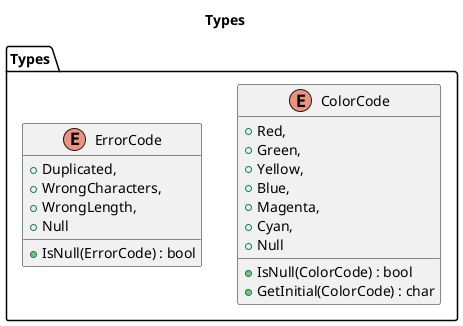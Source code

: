 @startuml Types
title Types
namespace Types{
    enum ColorCode{
        +Red,
        +Green,
        +Yellow,
        +Blue,
        +Magenta,
        +Cyan,
        +Null
        +IsNull(ColorCode) : bool
        +GetInitial(ColorCode) : char
    }

    enum ErrorCode{
        +Duplicated,
        +WrongCharacters,
        +WrongLength,
        +Null
        +IsNull(ErrorCode) : bool
    }
}
@enduml